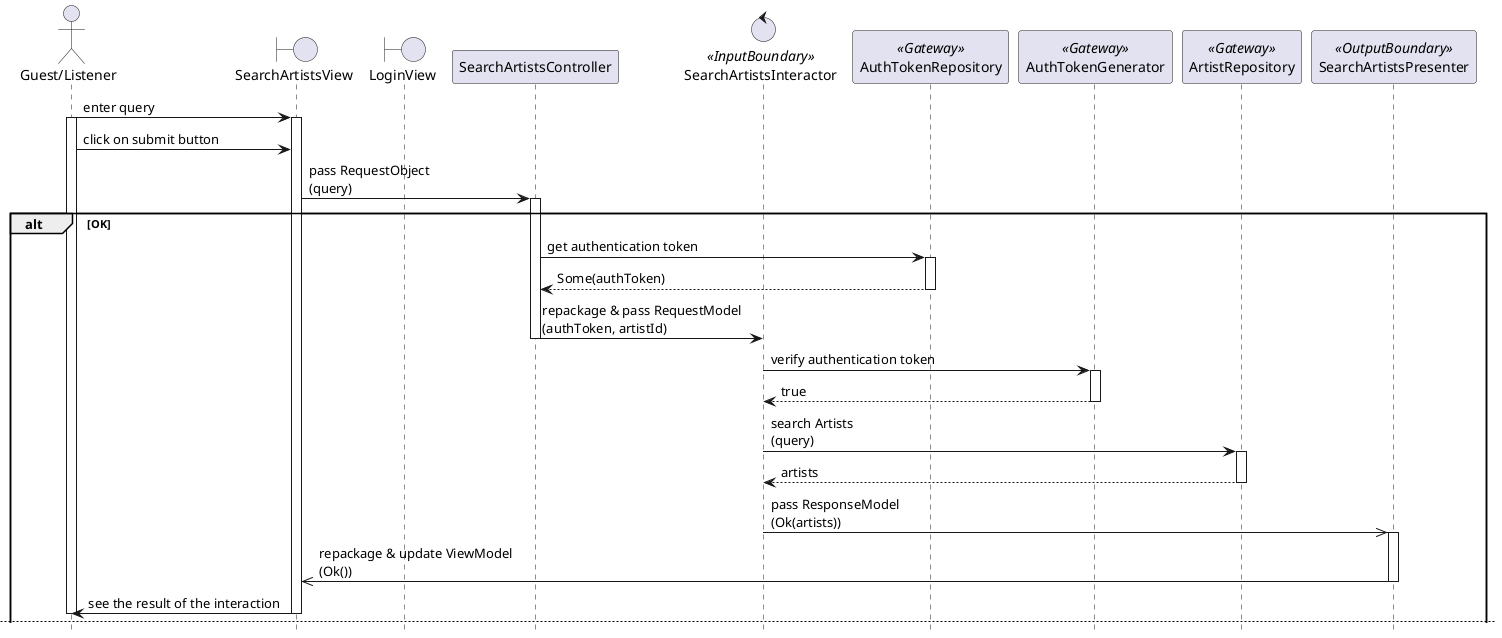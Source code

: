 @startuml

hide footbox
skinparam BackgroundColor transparent

actor "Guest/Listener"
boundary SearchArtistsView
boundary LoginView
participant SearchArtistsController
control SearchArtistsInteractor <<InputBoundary>>
participant AuthTokenRepository <<Gateway>>
participant AuthTokenGenerator <<Gateway>>
participant ArtistRepository <<Gateway>>
participant SearchArtistsPresenter <<OutputBoundary>>

"Guest/Listener" -> SearchArtistsView: enter query
activate "Guest/Listener"
activate SearchArtistsView

"Guest/Listener" -> SearchArtistsView: click on submit button

SearchArtistsView -> SearchArtistsController: pass RequestObject\n(query)
activate SearchArtistsController

alt OK
    SearchArtistsController -> AuthTokenRepository: get authentication token
    activate AuthTokenRepository
    return Some(authToken)
    deactivate AuthTokenRepository

    SearchArtistsController -> SearchArtistsInteractor: repackage & pass RequestModel\n(authToken, artistId)
    deactivate SearchArtistsController
    deactivate SearchArtistsInteractor

    SearchArtistsInteractor -> AuthTokenGenerator: verify authentication token
    activate AuthTokenGenerator
    return true
    deactivate AuthTokenGenerator

    SearchArtistsInteractor -> ArtistRepository: search Artists\n(query)
    activate ArtistRepository
    return artists
    deactivate ArtistRepository

    SearchArtistsInteractor ->> SearchArtistsPresenter: pass ResponseModel\n(Ok(artists))
    deactivate SearchArtistsInteractor
    activate SearchArtistsPresenter

    SearchArtistsPresenter ->> SearchArtistsView: repackage & update ViewModel\n(Ok())
    deactivate SearchArtistsPresenter

    SearchArtistsView -> "Guest/Listener": see the result of the interaction
    deactivate SearchArtistsView
    deactivate "Guest/Listener"

    newpage

else Error: Authentication token not found
    SearchArtistsController -> AuthTokenRepository: get authentication token
    activate SearchArtistsController
    activate "Guest/Listener"
    activate SearchArtistsView
    activate AuthTokenRepository
    return None
    deactivate AuthTokenRepository

    SearchArtistsController -> LoginView: redirect
    deactivate SearchArtistsView
    deactivate SearchArtistsController
    activate LoginView

    LoginView -> "Guest/Listener": see the result of the interaction
    deactivate LoginView
    deactivate "Guest/Listener"
    
else Error: Authentication token invalid
    SearchArtistsController -> AuthTokenRepository: get authentication token
    activate SearchArtistsController
    activate "Guest/Listener"
    activate SearchArtistsView
    activate AuthTokenRepository
    return Some(authToken)
    deactivate AuthTokenRepository

    SearchArtistsController -> SearchArtistsInteractor: repackage & pass RequestModel\n(authToken, artistId)
    deactivate SearchArtistsController
    activate SearchArtistsInteractor

    SearchArtistsInteractor -> AuthTokenGenerator: verify authentication token
    activate AuthTokenGenerator
    return false
    deactivate AuthTokenGenerator

    SearchArtistsInteractor ->> SearchArtistsPresenter: pass ResponseModel\n(Err(AuthTokenInvalid))
    deactivate SearchArtistsInteractor
    activate SearchArtistsPresenter

    SearchArtistsPresenter ->> SearchArtistsView: repackage & update ViewModel\n(Err(AuthTokenInvalid))
    deactivate SearchArtistsPresenter

    SearchArtistsView -> LoginView: redirect
    deactivate SearchArtistsView
    activate LoginView

    LoginView -> "Guest/Listener": see the result of the interaction
    deactivate LoginView
    deactivate "Guest/Listener"

end

@enduml

